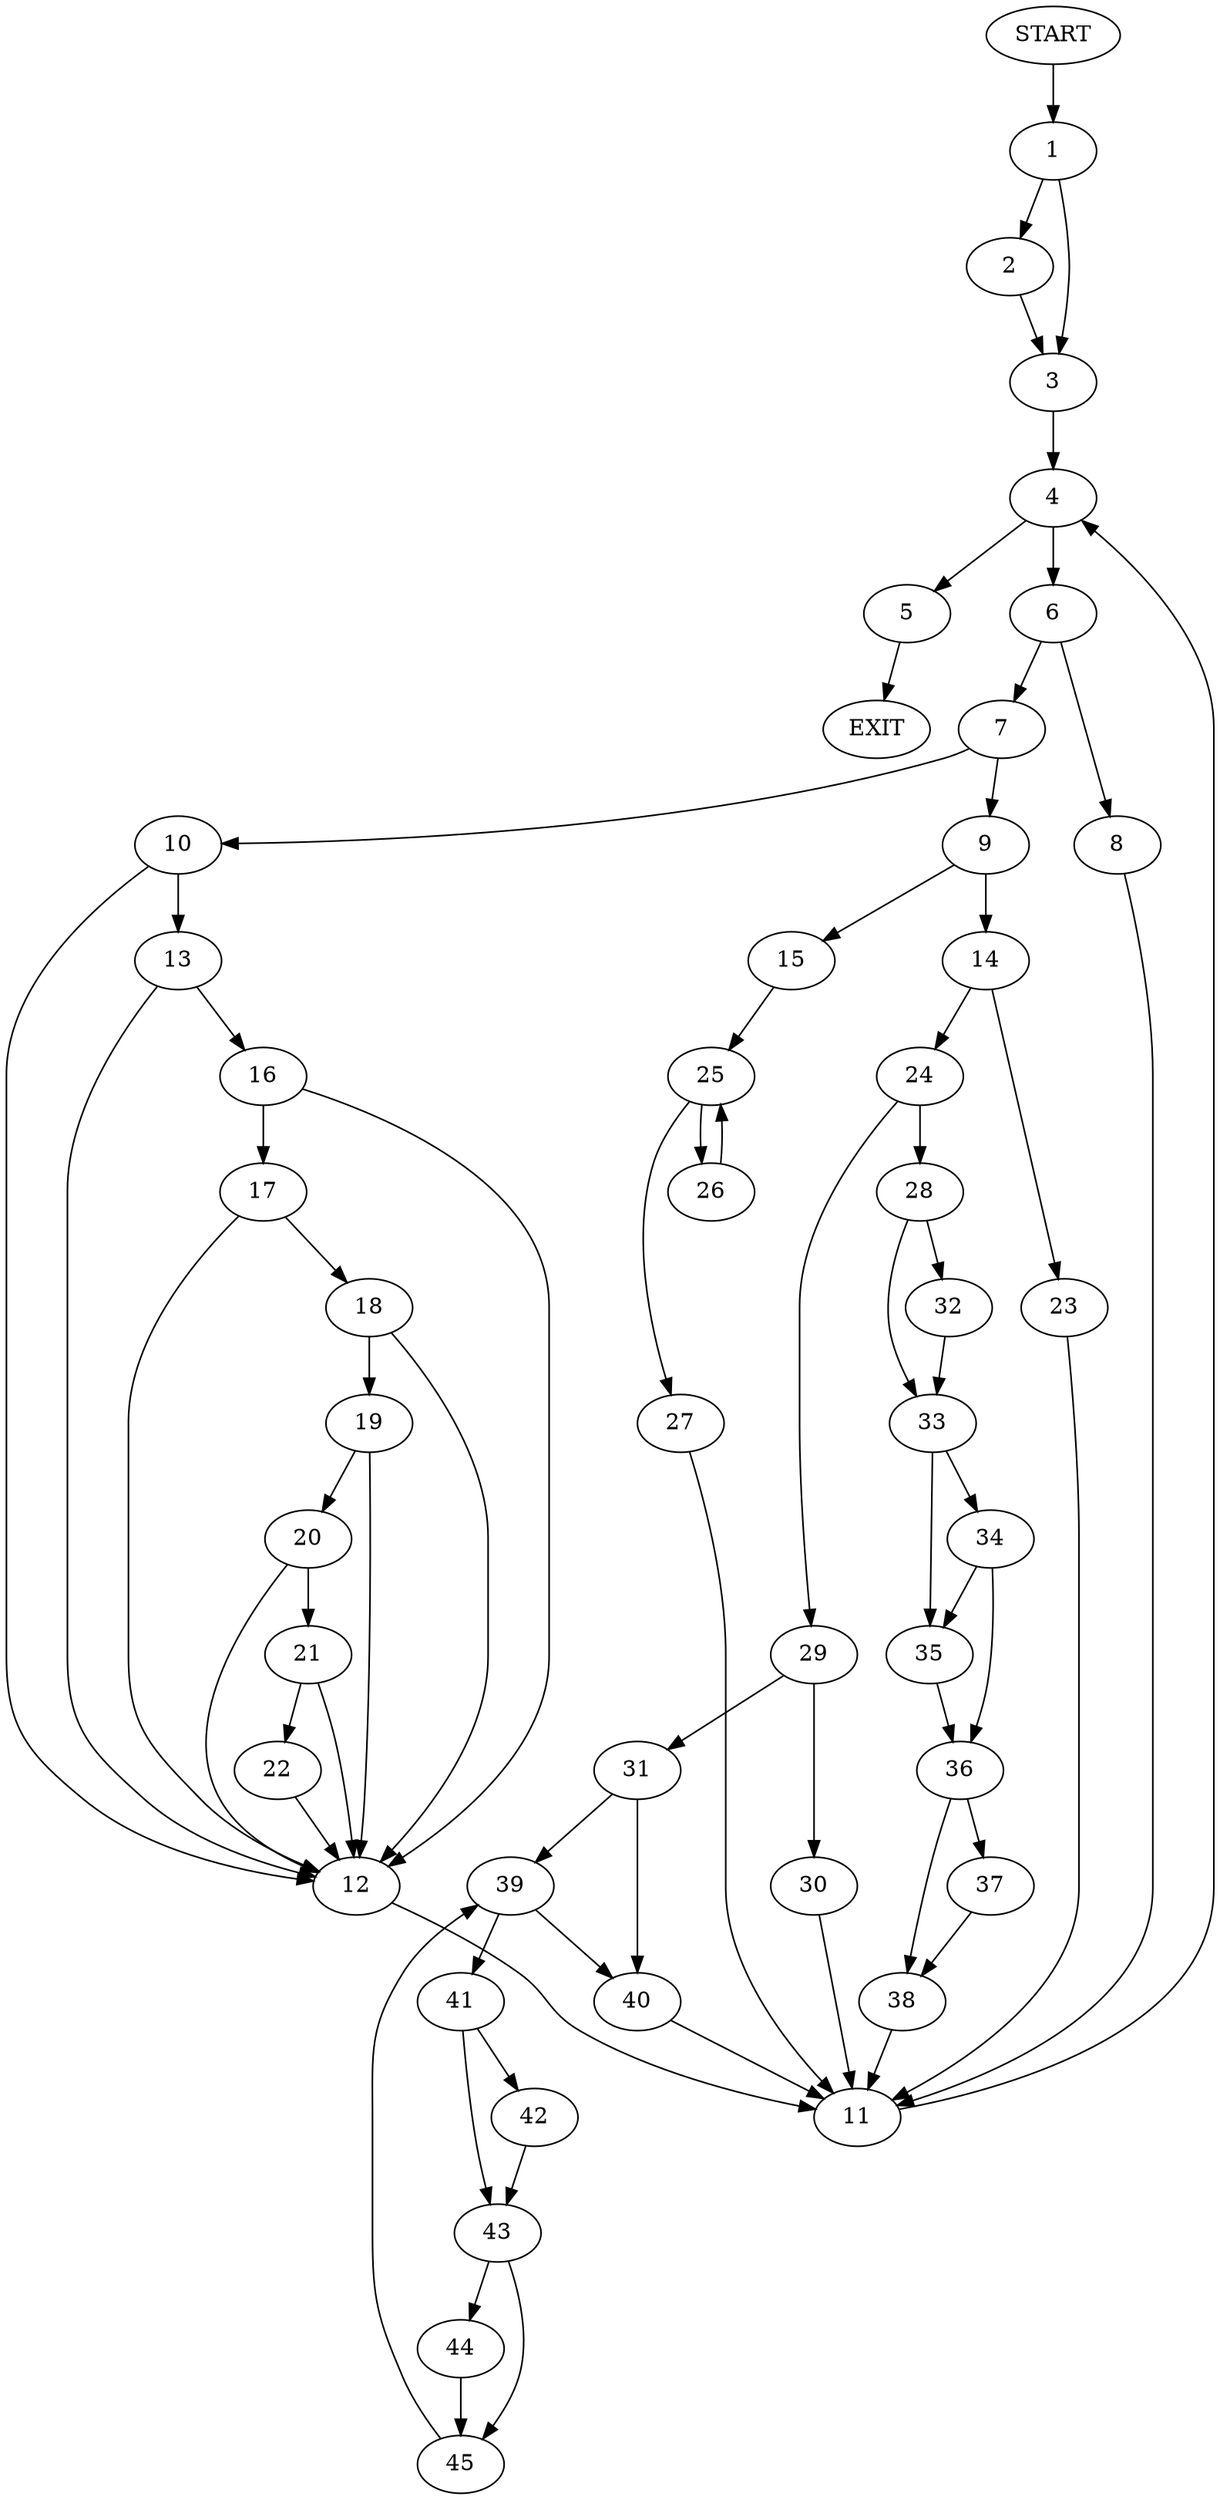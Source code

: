 digraph {
0 [label="START"]
46 [label="EXIT"]
0 -> 1
1 -> 2
1 -> 3
3 -> 4
2 -> 3
4 -> 5
4 -> 6
5 -> 46
6 -> 7
6 -> 8
7 -> 9
7 -> 10
8 -> 11
11 -> 4
10 -> 12
10 -> 13
9 -> 14
9 -> 15
13 -> 12
13 -> 16
12 -> 11
16 -> 17
16 -> 12
17 -> 12
17 -> 18
18 -> 12
18 -> 19
19 -> 20
19 -> 12
20 -> 21
20 -> 12
21 -> 22
21 -> 12
22 -> 12
14 -> 23
14 -> 24
15 -> 25
25 -> 26
25 -> 27
27 -> 11
26 -> 25
24 -> 28
24 -> 29
23 -> 11
29 -> 30
29 -> 31
28 -> 32
28 -> 33
32 -> 33
33 -> 34
33 -> 35
34 -> 36
34 -> 35
35 -> 36
36 -> 37
36 -> 38
37 -> 38
38 -> 11
30 -> 11
31 -> 39
31 -> 40
39 -> 41
39 -> 40
40 -> 11
41 -> 42
41 -> 43
43 -> 44
43 -> 45
42 -> 43
45 -> 39
44 -> 45
}
